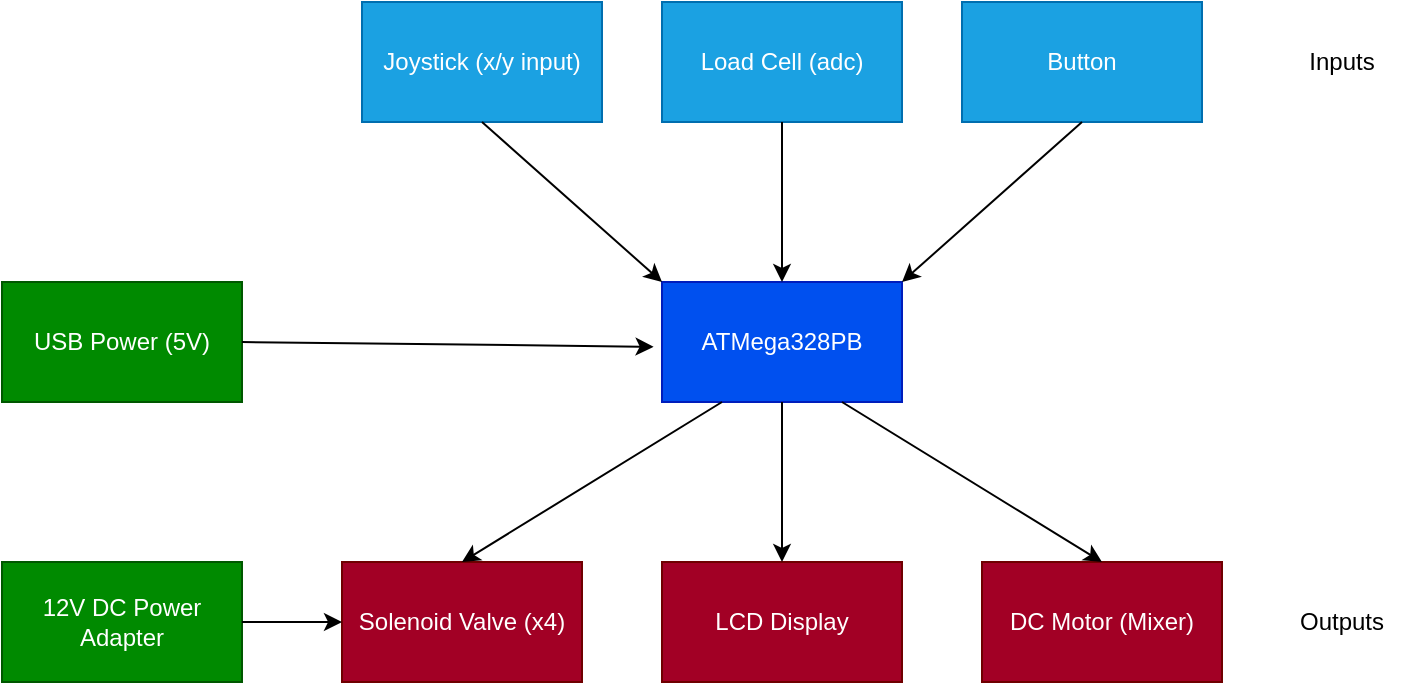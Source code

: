 <mxfile version="24.2.2" type="github">
  <diagram name="Page-1" id="_Pjzml7Ek-Qz7xHTFI4N">
    <mxGraphModel dx="1077" dy="614" grid="1" gridSize="10" guides="1" tooltips="1" connect="1" arrows="1" fold="1" page="1" pageScale="1" pageWidth="850" pageHeight="1100" math="0" shadow="0">
      <root>
        <mxCell id="0" />
        <mxCell id="1" parent="0" />
        <mxCell id="GUOITDrn8Km4WmldIUCv-1" value="ATMega328PB" style="rounded=0;whiteSpace=wrap;html=1;fillColor=#0050ef;strokeColor=#001DBC;fontColor=#ffffff;" vertex="1" parent="1">
          <mxGeometry x="360" y="310" width="120" height="60" as="geometry" />
        </mxCell>
        <mxCell id="GUOITDrn8Km4WmldIUCv-2" value="Solenoid Valve (x4)" style="rounded=0;whiteSpace=wrap;html=1;fillColor=#a20025;fontColor=#ffffff;strokeColor=#6F0000;" vertex="1" parent="1">
          <mxGeometry x="200" y="450" width="120" height="60" as="geometry" />
        </mxCell>
        <mxCell id="GUOITDrn8Km4WmldIUCv-3" value="LCD Display" style="rounded=0;whiteSpace=wrap;html=1;fillColor=#a20025;fontColor=#ffffff;strokeColor=#6F0000;" vertex="1" parent="1">
          <mxGeometry x="360" y="450" width="120" height="60" as="geometry" />
        </mxCell>
        <mxCell id="GUOITDrn8Km4WmldIUCv-4" value="Joystick (x/y input)" style="rounded=0;whiteSpace=wrap;html=1;fillColor=#1ba1e2;fontColor=#ffffff;strokeColor=#006EAF;" vertex="1" parent="1">
          <mxGeometry x="210" y="170" width="120" height="60" as="geometry" />
        </mxCell>
        <mxCell id="GUOITDrn8Km4WmldIUCv-5" value="Button" style="rounded=0;whiteSpace=wrap;html=1;fillColor=#1ba1e2;fontColor=#ffffff;strokeColor=#006EAF;" vertex="1" parent="1">
          <mxGeometry x="510" y="170" width="120" height="60" as="geometry" />
        </mxCell>
        <mxCell id="GUOITDrn8Km4WmldIUCv-6" value="DC Motor (Mixer)" style="rounded=0;whiteSpace=wrap;html=1;fillColor=#a20025;fontColor=#ffffff;strokeColor=#6F0000;" vertex="1" parent="1">
          <mxGeometry x="520" y="450" width="120" height="60" as="geometry" />
        </mxCell>
        <mxCell id="GUOITDrn8Km4WmldIUCv-7" value="12V DC Power Adapter" style="rounded=0;whiteSpace=wrap;html=1;fillColor=#008a00;fontColor=#ffffff;strokeColor=#005700;" vertex="1" parent="1">
          <mxGeometry x="30" y="450" width="120" height="60" as="geometry" />
        </mxCell>
        <mxCell id="GUOITDrn8Km4WmldIUCv-8" value="" style="endArrow=classic;html=1;rounded=0;exitX=0.5;exitY=1;exitDx=0;exitDy=0;entryX=0;entryY=0;entryDx=0;entryDy=0;" edge="1" parent="1" source="GUOITDrn8Km4WmldIUCv-4" target="GUOITDrn8Km4WmldIUCv-1">
          <mxGeometry width="50" height="50" relative="1" as="geometry">
            <mxPoint x="330" y="280" as="sourcePoint" />
            <mxPoint x="380" y="230" as="targetPoint" />
          </mxGeometry>
        </mxCell>
        <mxCell id="GUOITDrn8Km4WmldIUCv-9" value="" style="endArrow=classic;html=1;rounded=0;exitX=0.5;exitY=1;exitDx=0;exitDy=0;" edge="1" parent="1" source="GUOITDrn8Km4WmldIUCv-5">
          <mxGeometry width="50" height="50" relative="1" as="geometry">
            <mxPoint x="570" y="310" as="sourcePoint" />
            <mxPoint x="480" y="310" as="targetPoint" />
          </mxGeometry>
        </mxCell>
        <mxCell id="GUOITDrn8Km4WmldIUCv-10" value="" style="endArrow=classic;html=1;rounded=0;entryX=0;entryY=0.5;entryDx=0;entryDy=0;exitX=1;exitY=0.5;exitDx=0;exitDy=0;" edge="1" parent="1" source="GUOITDrn8Km4WmldIUCv-7" target="GUOITDrn8Km4WmldIUCv-2">
          <mxGeometry width="50" height="50" relative="1" as="geometry">
            <mxPoint x="180" y="500" as="sourcePoint" />
            <mxPoint x="200" y="410" as="targetPoint" />
          </mxGeometry>
        </mxCell>
        <mxCell id="GUOITDrn8Km4WmldIUCv-11" value="" style="endArrow=classic;html=1;rounded=0;exitX=0.25;exitY=1;exitDx=0;exitDy=0;entryX=0.5;entryY=0;entryDx=0;entryDy=0;" edge="1" parent="1" source="GUOITDrn8Km4WmldIUCv-1" target="GUOITDrn8Km4WmldIUCv-2">
          <mxGeometry width="50" height="50" relative="1" as="geometry">
            <mxPoint x="230" y="400" as="sourcePoint" />
            <mxPoint x="280" y="350" as="targetPoint" />
          </mxGeometry>
        </mxCell>
        <mxCell id="GUOITDrn8Km4WmldIUCv-12" value="" style="endArrow=classic;html=1;rounded=0;exitX=0.5;exitY=1;exitDx=0;exitDy=0;entryX=0.5;entryY=0;entryDx=0;entryDy=0;" edge="1" parent="1" source="GUOITDrn8Km4WmldIUCv-1" target="GUOITDrn8Km4WmldIUCv-3">
          <mxGeometry width="50" height="50" relative="1" as="geometry">
            <mxPoint x="580" y="400" as="sourcePoint" />
            <mxPoint x="630" y="350" as="targetPoint" />
          </mxGeometry>
        </mxCell>
        <mxCell id="GUOITDrn8Km4WmldIUCv-13" value="" style="endArrow=classic;html=1;rounded=0;entryX=0.5;entryY=0;entryDx=0;entryDy=0;exitX=0.75;exitY=1;exitDx=0;exitDy=0;" edge="1" parent="1" source="GUOITDrn8Km4WmldIUCv-1" target="GUOITDrn8Km4WmldIUCv-6">
          <mxGeometry width="50" height="50" relative="1" as="geometry">
            <mxPoint x="460" y="400" as="sourcePoint" />
            <mxPoint x="610" y="360" as="targetPoint" />
          </mxGeometry>
        </mxCell>
        <mxCell id="GUOITDrn8Km4WmldIUCv-14" value="USB Power (5V)" style="rounded=0;whiteSpace=wrap;html=1;fillColor=#008a00;fontColor=#ffffff;strokeColor=#005700;" vertex="1" parent="1">
          <mxGeometry x="30" y="310" width="120" height="60" as="geometry" />
        </mxCell>
        <mxCell id="GUOITDrn8Km4WmldIUCv-15" value="" style="endArrow=classic;html=1;rounded=0;exitX=1;exitY=0.5;exitDx=0;exitDy=0;entryX=-0.035;entryY=0.54;entryDx=0;entryDy=0;entryPerimeter=0;" edge="1" parent="1" source="GUOITDrn8Km4WmldIUCv-14" target="GUOITDrn8Km4WmldIUCv-1">
          <mxGeometry width="50" height="50" relative="1" as="geometry">
            <mxPoint x="90" y="390" as="sourcePoint" />
            <mxPoint x="330" y="370" as="targetPoint" />
          </mxGeometry>
        </mxCell>
        <mxCell id="GUOITDrn8Km4WmldIUCv-16" value="Inputs" style="text;html=1;align=center;verticalAlign=middle;whiteSpace=wrap;rounded=0;" vertex="1" parent="1">
          <mxGeometry x="670" y="185" width="60" height="30" as="geometry" />
        </mxCell>
        <mxCell id="GUOITDrn8Km4WmldIUCv-17" value="Outputs" style="text;html=1;align=center;verticalAlign=middle;whiteSpace=wrap;rounded=0;" vertex="1" parent="1">
          <mxGeometry x="670" y="465" width="60" height="30" as="geometry" />
        </mxCell>
        <mxCell id="GUOITDrn8Km4WmldIUCv-19" value="Load Cell (adc)" style="rounded=0;whiteSpace=wrap;html=1;fillColor=#1ba1e2;fontColor=#ffffff;strokeColor=#006EAF;" vertex="1" parent="1">
          <mxGeometry x="360" y="170" width="120" height="60" as="geometry" />
        </mxCell>
        <mxCell id="GUOITDrn8Km4WmldIUCv-21" value="" style="endArrow=classic;html=1;rounded=0;exitX=0.5;exitY=1;exitDx=0;exitDy=0;entryX=0.5;entryY=0;entryDx=0;entryDy=0;" edge="1" parent="1" source="GUOITDrn8Km4WmldIUCv-19" target="GUOITDrn8Km4WmldIUCv-1">
          <mxGeometry width="50" height="50" relative="1" as="geometry">
            <mxPoint x="650" y="370" as="sourcePoint" />
            <mxPoint x="700" y="320" as="targetPoint" />
          </mxGeometry>
        </mxCell>
      </root>
    </mxGraphModel>
  </diagram>
</mxfile>
